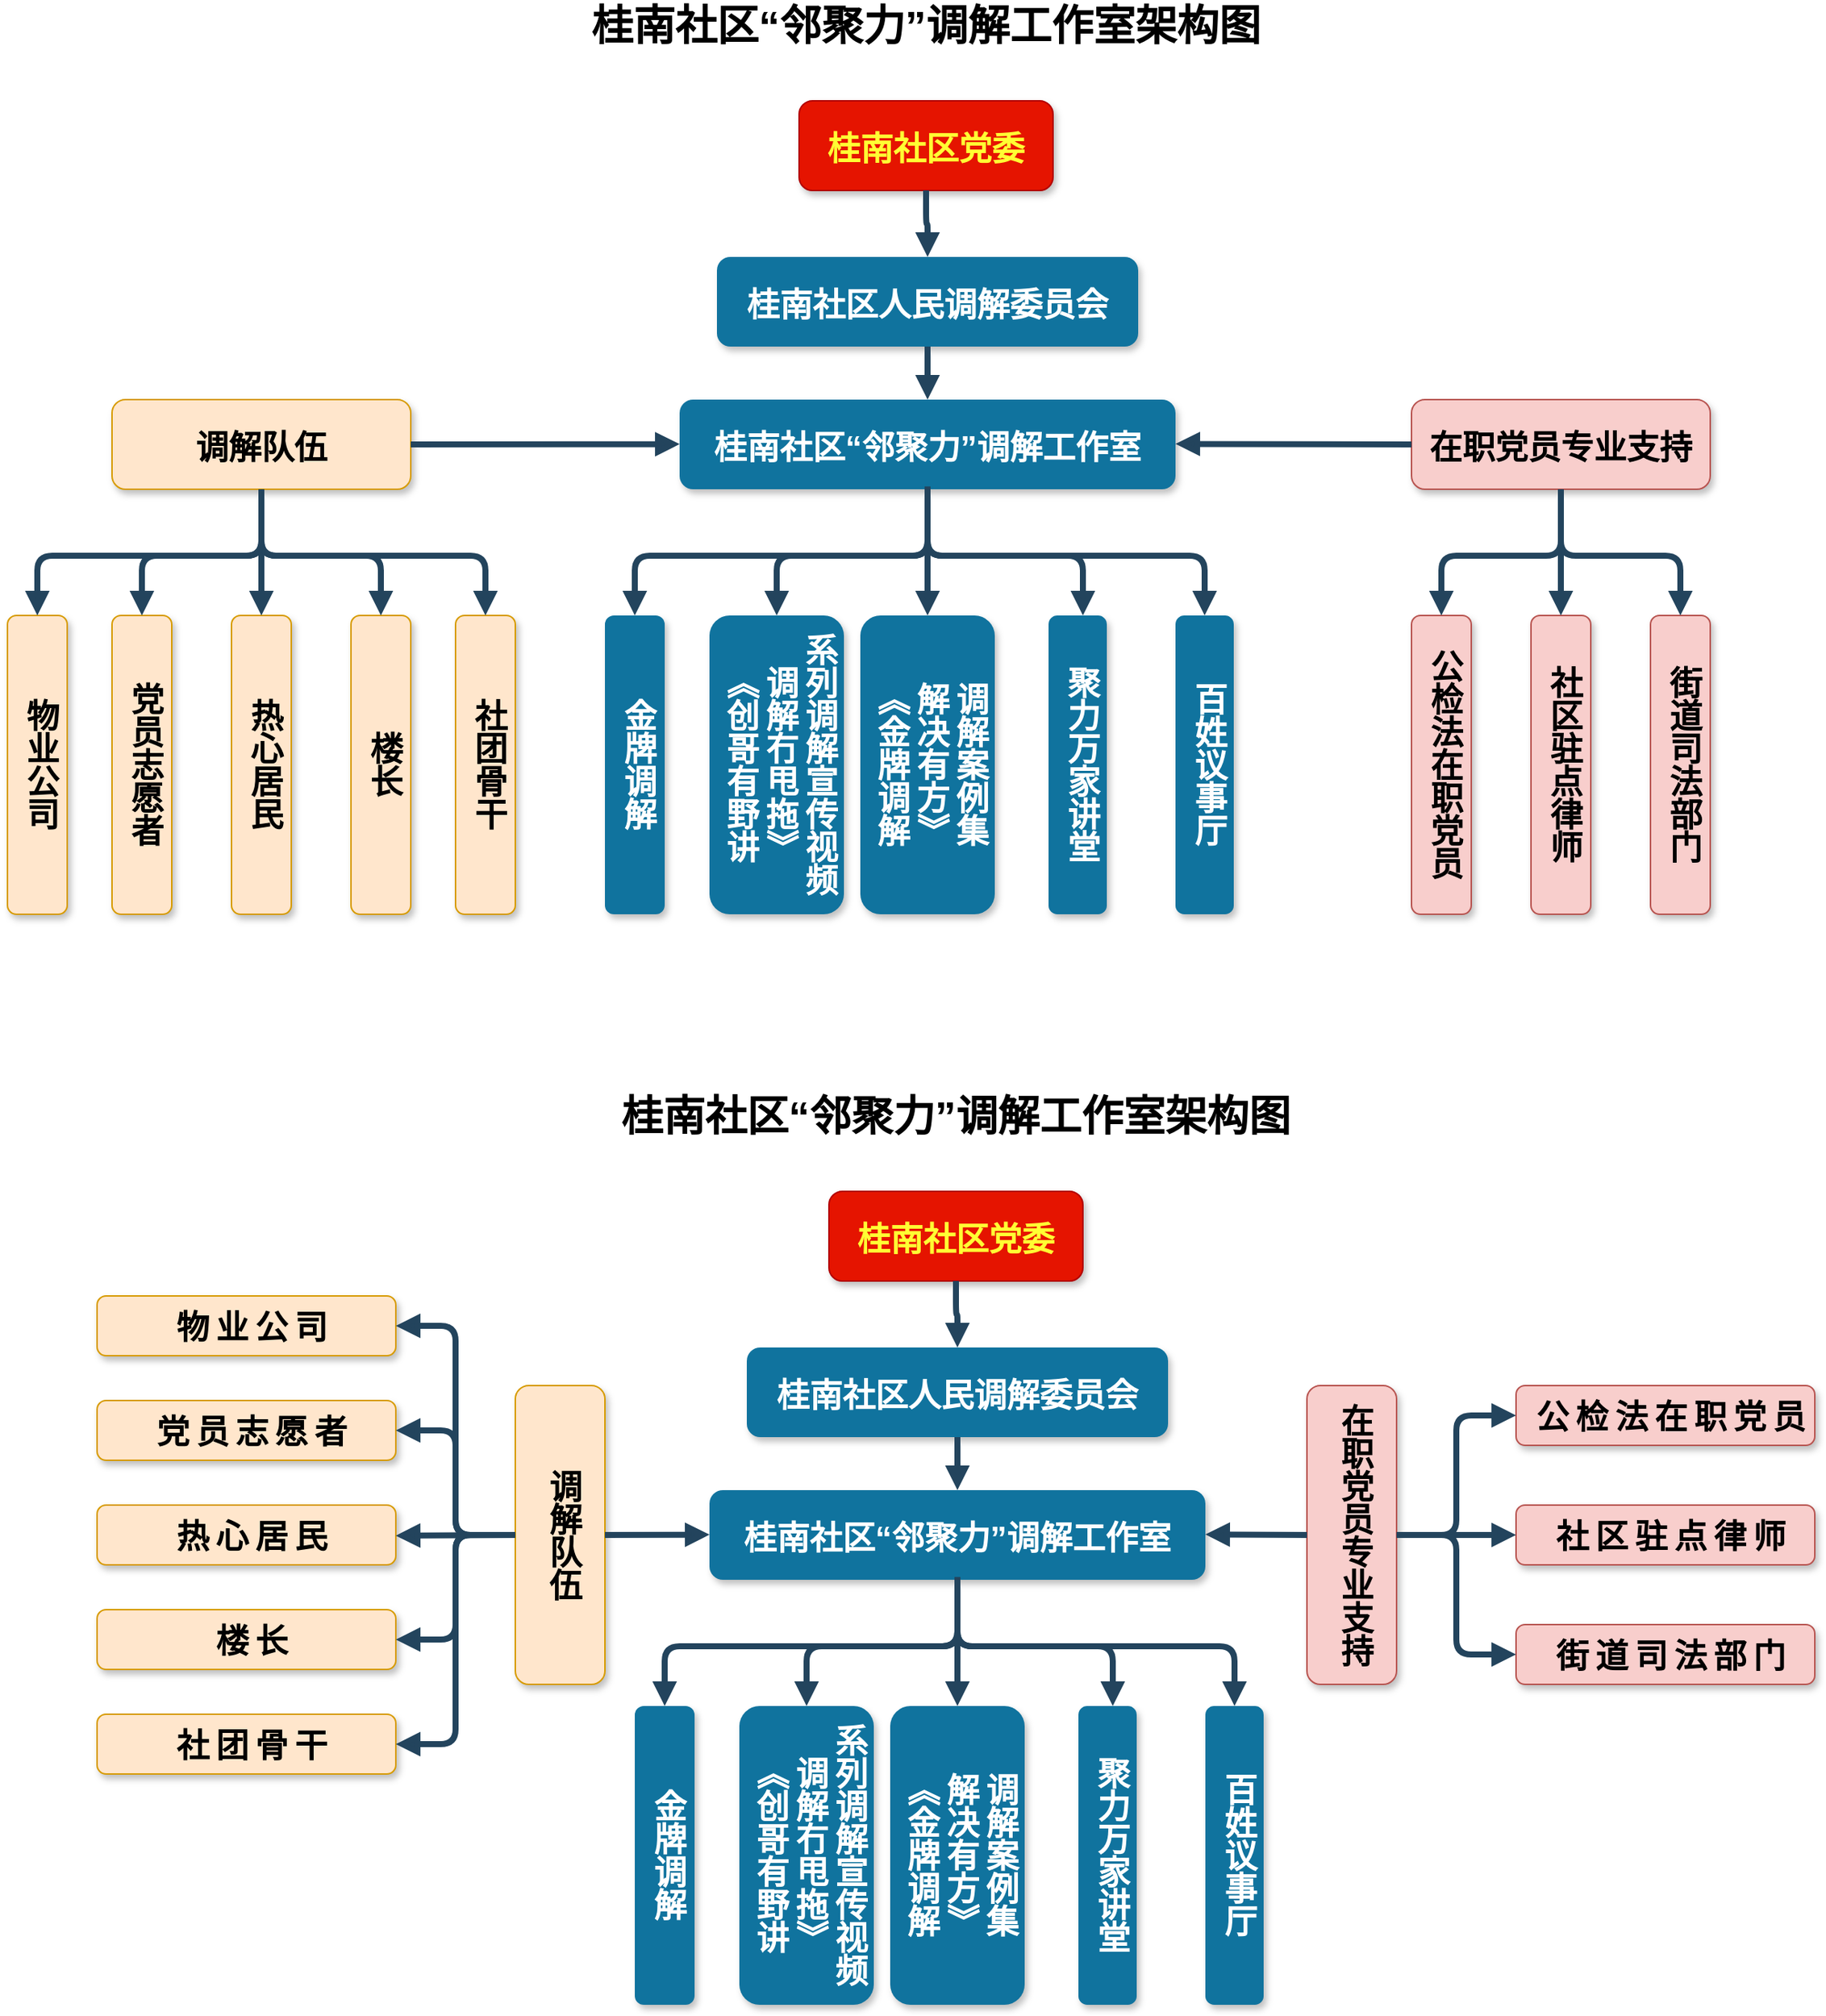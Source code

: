 <mxfile version="26.1.2">
  <diagram name="Page-1" id="97916047-d0de-89f5-080d-49f4d83e522f">
    <mxGraphModel dx="1750" dy="883" grid="1" gridSize="10" guides="1" tooltips="1" connect="1" arrows="1" fold="1" page="1" pageScale="1.5" pageWidth="1169" pageHeight="827" background="none" math="0" shadow="0">
      <root>
        <mxCell id="0" />
        <mxCell id="1" parent="0" />
        <mxCell id="2" value="桂南社区党委" style="rounded=1;fillColor=#e51400;strokeColor=#B20000;shadow=1;fontStyle=1;fontColor=#FFFF33;fontSize=22;" parent="1" vertex="1">
          <mxGeometry x="710" y="255.5" width="170" height="60" as="geometry" />
        </mxCell>
        <mxCell id="3" value="桂南社区“邻聚力”调解工作室" style="rounded=1;fillColor=#10739E;strokeColor=none;shadow=1;gradientColor=none;fontStyle=1;fontColor=#FFFFFF;fontSize=22;" parent="1" vertex="1">
          <mxGeometry x="630" y="455.5" width="332" height="60" as="geometry" />
        </mxCell>
        <mxCell id="6" value="桂南社区人民调解委员会" style="rounded=1;fillColor=#10739E;strokeColor=none;shadow=1;gradientColor=none;fontStyle=1;fontColor=#FFFFFF;fontSize=22;" parent="1" vertex="1">
          <mxGeometry x="655" y="360" width="282" height="60" as="geometry" />
        </mxCell>
        <mxCell id="7" value="在职党员专业支持" style="rounded=1;fillColor=#f8cecc;strokeColor=#b85450;shadow=1;fontStyle=1;fontSize=22;" parent="1" vertex="1">
          <mxGeometry x="1120" y="455.5" width="200" height="60" as="geometry" />
        </mxCell>
        <mxCell id="8" value="金牌调解" style="rounded=1;fillColor=#10739E;strokeColor=none;shadow=1;gradientColor=none;fontStyle=1;fontColor=#FFFFFF;fontSize=22;direction=south;horizontal=1;whiteSpace=wrap;textDirection=vertical-lr;" parent="1" vertex="1">
          <mxGeometry x="580" y="600" width="40" height="200" as="geometry" />
        </mxCell>
        <mxCell id="13" value="《创哥有野讲&#xa;调解冇甩拖》&#xa;系列调解宣传视频" style="rounded=1;fillColor=#10739E;strokeColor=none;shadow=1;gradientColor=none;fontStyle=1;fontColor=#FFFFFF;fontSize=22;direction=south;whiteSpace=wrap;textDirection=vertical-lr;" parent="1" vertex="1">
          <mxGeometry x="650" y="600" width="90" height="200" as="geometry" />
        </mxCell>
        <mxCell id="18" value="《金牌调解&#xa;解决有方》&#xa;调解案例集" style="rounded=1;fillColor=#10739E;strokeColor=none;shadow=1;gradientColor=none;fontStyle=1;fontColor=#FFFFFF;fontSize=22;direction=south;whiteSpace=wrap;textDirection=vertical-lr;" parent="1" vertex="1">
          <mxGeometry x="751" y="600" width="90" height="200" as="geometry" />
        </mxCell>
        <mxCell id="23" value="聚力万家讲堂" style="rounded=1;fillColor=#10739E;strokeColor=none;shadow=1;gradientColor=none;fontStyle=1;fontColor=#FFFFFF;fontSize=22;direction=south;whiteSpace=wrap;textDirection=vertical-lr;" parent="1" vertex="1">
          <mxGeometry x="877" y="600" width="39" height="200" as="geometry" />
        </mxCell>
        <mxCell id="29" value="" style="edgeStyle=elbowEdgeStyle;elbow=vertical;strokeWidth=4;endArrow=block;endFill=1;fontStyle=1;strokeColor=#23445D;entryX=0.5;entryY=0;entryDx=0;entryDy=0;" parent="1" source="2" target="6" edge="1">
          <mxGeometry x="22" y="165.5" width="100" height="100" as="geometry">
            <mxPoint x="46" y="391" as="sourcePoint" />
            <mxPoint x="146" y="291" as="targetPoint" />
          </mxGeometry>
        </mxCell>
        <mxCell id="37" value="" style="edgeStyle=elbowEdgeStyle;elbow=vertical;strokeWidth=4;endArrow=block;endFill=1;fontStyle=1;strokeColor=#23445D;exitX=0.5;exitY=1;exitDx=0;exitDy=0;" parent="1" source="3" target="23" edge="1">
          <mxGeometry x="22" y="165.5" width="100" height="100" as="geometry">
            <mxPoint x="806" y="480" as="sourcePoint" />
            <mxPoint x="122" y="165.5" as="targetPoint" />
            <Array as="points">
              <mxPoint x="900" y="560" />
            </Array>
          </mxGeometry>
        </mxCell>
        <mxCell id="54" value="" style="edgeStyle=elbowEdgeStyle;elbow=vertical;strokeWidth=4;endArrow=block;endFill=1;fontStyle=1;strokeColor=#23445D;exitX=0.5;exitY=1;exitDx=0;exitDy=0;entryX=0;entryY=0.5;entryDx=0;entryDy=0;" parent="1" source="3" target="13" edge="1">
          <mxGeometry x="22" y="165.5" width="100" height="100" as="geometry">
            <mxPoint x="22" y="265.5" as="sourcePoint" />
            <mxPoint x="122" y="165.5" as="targetPoint" />
            <Array as="points">
              <mxPoint x="760" y="560" />
            </Array>
          </mxGeometry>
        </mxCell>
        <mxCell id="55" value="" style="edgeStyle=elbowEdgeStyle;elbow=vertical;strokeWidth=4;endArrow=block;endFill=1;fontStyle=1;strokeColor=#23445D;exitX=0.5;exitY=0.968;exitDx=0;exitDy=0;exitPerimeter=0;entryX=0;entryY=0.5;entryDx=0;entryDy=0;" parent="1" source="3" target="18" edge="1">
          <mxGeometry x="22" y="165.5" width="100" height="100" as="geometry">
            <mxPoint x="810" y="490" as="sourcePoint" />
            <mxPoint x="122" y="165.5" as="targetPoint" />
            <Array as="points">
              <mxPoint x="830" y="560" />
            </Array>
          </mxGeometry>
        </mxCell>
        <mxCell id="SsjkauUhvNmDetM4eIso-57" value="" style="edgeStyle=elbowEdgeStyle;elbow=vertical;strokeWidth=4;endArrow=block;endFill=1;fontStyle=1;strokeColor=#23445D;entryX=0.5;entryY=0;entryDx=0;entryDy=0;exitX=0.5;exitY=1;exitDx=0;exitDy=0;" parent="1" source="6" target="3" edge="1">
          <mxGeometry x="22" y="165.5" width="100" height="100" as="geometry">
            <mxPoint x="984" y="435.5" as="sourcePoint" />
            <mxPoint x="984" y="485.5" as="targetPoint" />
          </mxGeometry>
        </mxCell>
        <mxCell id="SsjkauUhvNmDetM4eIso-59" value="" style="edgeStyle=elbowEdgeStyle;elbow=vertical;strokeWidth=4;endArrow=block;endFill=1;fontStyle=1;strokeColor=#23445D;exitX=0.5;exitY=1;exitDx=0;exitDy=0;entryX=0;entryY=0.5;entryDx=0;entryDy=0;" parent="1" source="3" target="8" edge="1">
          <mxGeometry x="22" y="165.5" width="100" height="100" as="geometry">
            <mxPoint x="741" y="516" as="sourcePoint" />
            <mxPoint x="690" y="620" as="targetPoint" />
            <Array as="points">
              <mxPoint x="700" y="560" />
            </Array>
          </mxGeometry>
        </mxCell>
        <mxCell id="SsjkauUhvNmDetM4eIso-60" value="调解队伍" style="rounded=1;fillColor=#ffe6cc;strokeColor=#d79b00;shadow=1;fontStyle=1;fontSize=22;" parent="1" vertex="1">
          <mxGeometry x="250" y="455.5" width="200" height="60" as="geometry" />
        </mxCell>
        <mxCell id="SsjkauUhvNmDetM4eIso-61" value="热心居民" style="rounded=1;fillColor=#ffe6cc;strokeColor=#d79b00;shadow=1;fontStyle=1;fontSize=22;direction=south;horizontal=1;whiteSpace=wrap;textDirection=vertical-lr;" parent="1" vertex="1">
          <mxGeometry x="330" y="600" width="40" height="200" as="geometry" />
        </mxCell>
        <mxCell id="SsjkauUhvNmDetM4eIso-62" value="楼长" style="rounded=1;fillColor=#ffe6cc;strokeColor=#d79b00;shadow=1;fontStyle=1;fontSize=22;direction=south;horizontal=1;whiteSpace=wrap;textDirection=vertical-lr;" parent="1" vertex="1">
          <mxGeometry x="410" y="600" width="40" height="200" as="geometry" />
        </mxCell>
        <mxCell id="SsjkauUhvNmDetM4eIso-63" value="社团骨干" style="rounded=1;fillColor=#ffe6cc;strokeColor=#d79b00;shadow=1;fontStyle=1;fontSize=22;direction=south;horizontal=1;whiteSpace=wrap;textDirection=vertical-lr;" parent="1" vertex="1">
          <mxGeometry x="480" y="600" width="40" height="200" as="geometry" />
        </mxCell>
        <mxCell id="SsjkauUhvNmDetM4eIso-64" value="公检法在职党员" style="rounded=1;fillColor=#f8cecc;strokeColor=#b85450;shadow=1;fontStyle=1;fontSize=22;direction=south;horizontal=1;whiteSpace=wrap;textDirection=vertical-lr;" parent="1" vertex="1">
          <mxGeometry x="1120" y="600" width="40" height="200" as="geometry" />
        </mxCell>
        <mxCell id="SsjkauUhvNmDetM4eIso-65" value="社区驻点律师" style="rounded=1;fillColor=#f8cecc;strokeColor=#b85450;shadow=1;fontStyle=1;fontSize=22;direction=south;horizontal=1;whiteSpace=wrap;textDirection=vertical-lr;" parent="1" vertex="1">
          <mxGeometry x="1200" y="600" width="40" height="200" as="geometry" />
        </mxCell>
        <mxCell id="SsjkauUhvNmDetM4eIso-66" value="" style="edgeStyle=elbowEdgeStyle;elbow=vertical;strokeWidth=4;endArrow=block;endFill=1;fontStyle=1;strokeColor=#23445D;entryX=0;entryY=0.5;entryDx=0;entryDy=0;exitX=1;exitY=0.5;exitDx=0;exitDy=0;" parent="1" source="SsjkauUhvNmDetM4eIso-60" target="3" edge="1">
          <mxGeometry x="22" y="165.5" width="100" height="100" as="geometry">
            <mxPoint x="540" y="485.31" as="sourcePoint" />
            <mxPoint x="610" y="485.31" as="targetPoint" />
            <Array as="points">
              <mxPoint x="550" y="485.31" />
            </Array>
          </mxGeometry>
        </mxCell>
        <mxCell id="SsjkauUhvNmDetM4eIso-67" value="" style="edgeStyle=elbowEdgeStyle;elbow=vertical;strokeWidth=4;endArrow=block;endFill=1;fontStyle=1;strokeColor=#23445D;entryX=0;entryY=0.5;entryDx=0;entryDy=0;exitX=0.5;exitY=1;exitDx=0;exitDy=0;" parent="1" source="SsjkauUhvNmDetM4eIso-60" target="SsjkauUhvNmDetM4eIso-61" edge="1">
          <mxGeometry x="22" y="165.5" width="100" height="100" as="geometry">
            <mxPoint x="330" y="365.5" as="sourcePoint" />
            <mxPoint x="330" y="415.5" as="targetPoint" />
            <Array as="points">
              <mxPoint x="390" y="560" />
            </Array>
          </mxGeometry>
        </mxCell>
        <mxCell id="SsjkauUhvNmDetM4eIso-68" value="" style="edgeStyle=elbowEdgeStyle;elbow=vertical;strokeWidth=4;endArrow=block;endFill=1;fontStyle=1;strokeColor=#23445D;entryX=0;entryY=0.5;entryDx=0;entryDy=0;exitX=0.5;exitY=1;exitDx=0;exitDy=0;" parent="1" source="SsjkauUhvNmDetM4eIso-60" target="SsjkauUhvNmDetM4eIso-63" edge="1">
          <mxGeometry x="22" y="165.5" width="100" height="100" as="geometry">
            <mxPoint x="410" y="342.5" as="sourcePoint" />
            <mxPoint x="550" y="562" as="targetPoint" />
            <Array as="points">
              <mxPoint x="470" y="560" />
            </Array>
          </mxGeometry>
        </mxCell>
        <mxCell id="SsjkauUhvNmDetM4eIso-69" value="" style="edgeStyle=elbowEdgeStyle;elbow=vertical;strokeWidth=4;endArrow=block;endFill=1;fontStyle=1;strokeColor=#23445D;entryX=0;entryY=0.5;entryDx=0;entryDy=0;exitX=0.5;exitY=1;exitDx=0;exitDy=0;" parent="1" source="SsjkauUhvNmDetM4eIso-60" target="SsjkauUhvNmDetM4eIso-62" edge="1">
          <mxGeometry x="22" y="165.5" width="100" height="100" as="geometry">
            <mxPoint x="480" y="380" as="sourcePoint" />
            <mxPoint x="480" y="380" as="targetPoint" />
            <Array as="points">
              <mxPoint x="390" y="560" />
            </Array>
          </mxGeometry>
        </mxCell>
        <mxCell id="SsjkauUhvNmDetM4eIso-70" value="" style="edgeStyle=elbowEdgeStyle;elbow=vertical;strokeWidth=4;endArrow=block;endFill=1;fontStyle=1;strokeColor=#23445D;entryX=0;entryY=0.5;entryDx=0;entryDy=0;exitX=0.5;exitY=1;exitDx=0;exitDy=0;" parent="1" source="7" target="SsjkauUhvNmDetM4eIso-65" edge="1">
          <mxGeometry x="22" y="165.5" width="100" height="100" as="geometry">
            <mxPoint x="1320" y="535" as="sourcePoint" />
            <mxPoint x="1320" y="585" as="targetPoint" />
            <Array as="points">
              <mxPoint x="1160" y="560" />
            </Array>
          </mxGeometry>
        </mxCell>
        <mxCell id="SsjkauUhvNmDetM4eIso-71" value="" style="edgeStyle=elbowEdgeStyle;elbow=vertical;strokeWidth=4;endArrow=block;endFill=1;fontStyle=1;strokeColor=#23445D;entryX=0;entryY=0.5;entryDx=0;entryDy=0;exitX=0.5;exitY=1;exitDx=0;exitDy=0;" parent="1" source="7" target="SsjkauUhvNmDetM4eIso-64" edge="1">
          <mxGeometry x="22" y="165.5" width="100" height="100" as="geometry">
            <mxPoint x="1169.74" y="530" as="sourcePoint" />
            <mxPoint x="1169.74" y="580" as="targetPoint" />
            <Array as="points">
              <mxPoint x="1120" y="560" />
            </Array>
          </mxGeometry>
        </mxCell>
        <mxCell id="SsjkauUhvNmDetM4eIso-72" value="" style="edgeStyle=elbowEdgeStyle;elbow=vertical;strokeWidth=4;endArrow=block;endFill=1;fontStyle=1;strokeColor=#23445D;entryX=1;entryY=0.5;entryDx=0;entryDy=0;exitX=0;exitY=0.5;exitDx=0;exitDy=0;" parent="1" source="7" target="3" edge="1">
          <mxGeometry x="22" y="165.5" width="100" height="100" as="geometry">
            <mxPoint x="1080" y="485.85" as="sourcePoint" />
            <mxPoint x="980" y="485.85" as="targetPoint" />
            <Array as="points">
              <mxPoint x="1000" y="485.16" />
            </Array>
          </mxGeometry>
        </mxCell>
        <mxCell id="7uuJlPExEDJTXTj_S3l4-55" value="&lt;font style=&quot;font-size: 28px;&quot;&gt;&lt;b&gt;桂南社区“邻聚力”调解工作室架构图&lt;/b&gt;&lt;/font&gt;" style="text;strokeColor=none;align=center;fillColor=none;html=1;verticalAlign=middle;whiteSpace=wrap;rounded=0;" vertex="1" parent="1">
          <mxGeometry x="515" y="190" width="560" height="30" as="geometry" />
        </mxCell>
        <mxCell id="7uuJlPExEDJTXTj_S3l4-58" value="百姓议事厅" style="rounded=1;fillColor=#10739E;strokeColor=none;shadow=1;gradientColor=none;fontStyle=1;fontColor=#FFFFFF;fontSize=22;direction=south;whiteSpace=wrap;textDirection=vertical-lr;" vertex="1" parent="1">
          <mxGeometry x="962" y="600" width="39" height="200" as="geometry" />
        </mxCell>
        <mxCell id="7uuJlPExEDJTXTj_S3l4-59" value="" style="edgeStyle=elbowEdgeStyle;elbow=vertical;strokeWidth=4;endArrow=block;endFill=1;fontStyle=1;strokeColor=#23445D;exitX=0.5;exitY=1;exitDx=0;exitDy=0;entryX=0;entryY=0.5;entryDx=0;entryDy=0;" edge="1" parent="1" source="3" target="7uuJlPExEDJTXTj_S3l4-58">
          <mxGeometry x="22" y="165.5" width="100" height="100" as="geometry">
            <mxPoint x="806" y="526" as="sourcePoint" />
            <mxPoint x="910" y="610" as="targetPoint" />
            <Array as="points">
              <mxPoint x="880" y="560" />
            </Array>
          </mxGeometry>
        </mxCell>
        <mxCell id="7uuJlPExEDJTXTj_S3l4-60" value="党员志愿者" style="rounded=1;fillColor=#ffe6cc;strokeColor=#d79b00;shadow=1;fontStyle=1;fontSize=22;direction=south;horizontal=1;whiteSpace=wrap;textDirection=vertical-lr;" vertex="1" parent="1">
          <mxGeometry x="250" y="600" width="40" height="200" as="geometry" />
        </mxCell>
        <mxCell id="7uuJlPExEDJTXTj_S3l4-62" value="街道司法部门" style="rounded=1;fillColor=#f8cecc;strokeColor=#b85450;shadow=1;fontStyle=1;fontSize=22;direction=south;horizontal=1;whiteSpace=wrap;textDirection=vertical-lr;" vertex="1" parent="1">
          <mxGeometry x="1280" y="600" width="40" height="200" as="geometry" />
        </mxCell>
        <mxCell id="7uuJlPExEDJTXTj_S3l4-64" value="" style="edgeStyle=elbowEdgeStyle;elbow=vertical;strokeWidth=4;endArrow=block;endFill=1;fontStyle=1;strokeColor=#23445D;entryX=0;entryY=0.5;entryDx=0;entryDy=0;exitX=0.5;exitY=1;exitDx=0;exitDy=0;" edge="1" parent="1" source="7" target="7uuJlPExEDJTXTj_S3l4-62">
          <mxGeometry x="22" y="165.5" width="100" height="100" as="geometry">
            <mxPoint x="1230" y="526" as="sourcePoint" />
            <mxPoint x="1280" y="610" as="targetPoint" />
            <Array as="points">
              <mxPoint x="1282" y="560" />
            </Array>
          </mxGeometry>
        </mxCell>
        <mxCell id="7uuJlPExEDJTXTj_S3l4-65" value="物业公司" style="rounded=1;fillColor=#ffe6cc;strokeColor=#d79b00;shadow=1;fontStyle=1;fontSize=22;direction=south;horizontal=1;whiteSpace=wrap;textDirection=vertical-lr;" vertex="1" parent="1">
          <mxGeometry x="180" y="600" width="40" height="200" as="geometry" />
        </mxCell>
        <mxCell id="7uuJlPExEDJTXTj_S3l4-66" value="" style="edgeStyle=elbowEdgeStyle;elbow=vertical;strokeWidth=4;endArrow=block;endFill=1;fontStyle=1;strokeColor=#23445D;entryX=0;entryY=0.5;entryDx=0;entryDy=0;exitX=0.5;exitY=1;exitDx=0;exitDy=0;" edge="1" parent="1" source="SsjkauUhvNmDetM4eIso-60" target="7uuJlPExEDJTXTj_S3l4-60">
          <mxGeometry x="22" y="165.5" width="100" height="100" as="geometry">
            <mxPoint x="350" y="490" as="sourcePoint" />
            <mxPoint x="270" y="574" as="targetPoint" />
            <Array as="points">
              <mxPoint x="350" y="560" />
            </Array>
          </mxGeometry>
        </mxCell>
        <mxCell id="7uuJlPExEDJTXTj_S3l4-67" value="" style="edgeStyle=elbowEdgeStyle;elbow=vertical;strokeWidth=4;endArrow=block;endFill=1;fontStyle=1;strokeColor=#23445D;entryX=0;entryY=0.5;entryDx=0;entryDy=0;exitX=0.5;exitY=1;exitDx=0;exitDy=0;" edge="1" parent="1" source="SsjkauUhvNmDetM4eIso-60" target="7uuJlPExEDJTXTj_S3l4-65">
          <mxGeometry x="22" y="165.5" width="100" height="100" as="geometry">
            <mxPoint x="430" y="520" as="sourcePoint" />
            <mxPoint x="200" y="584" as="targetPoint" />
            <Array as="points">
              <mxPoint x="320" y="560" />
            </Array>
          </mxGeometry>
        </mxCell>
        <mxCell id="7uuJlPExEDJTXTj_S3l4-68" value="桂南社区党委" style="rounded=1;fillColor=#e51400;strokeColor=#B20000;shadow=1;fontStyle=1;fontColor=#FFFF33;fontSize=22;" vertex="1" parent="1">
          <mxGeometry x="730" y="985.5" width="170" height="60" as="geometry" />
        </mxCell>
        <mxCell id="7uuJlPExEDJTXTj_S3l4-69" value="桂南社区“邻聚力”调解工作室" style="rounded=1;fillColor=#10739E;strokeColor=none;shadow=1;gradientColor=none;fontStyle=1;fontColor=#FFFFFF;fontSize=22;" vertex="1" parent="1">
          <mxGeometry x="650" y="1185.5" width="332" height="60" as="geometry" />
        </mxCell>
        <mxCell id="7uuJlPExEDJTXTj_S3l4-70" value="桂南社区人民调解委员会" style="rounded=1;fillColor=#10739E;strokeColor=none;shadow=1;gradientColor=none;fontStyle=1;fontColor=#FFFFFF;fontSize=22;" vertex="1" parent="1">
          <mxGeometry x="675" y="1090" width="282" height="60" as="geometry" />
        </mxCell>
        <mxCell id="7uuJlPExEDJTXTj_S3l4-71" value="在职党员专业支持" style="rounded=1;fillColor=#f8cecc;strokeColor=#b85450;shadow=1;fontStyle=1;fontSize=22;direction=south;whiteSpace=wrap;textDirection=vertical-lr;" vertex="1" parent="1">
          <mxGeometry x="1050" y="1115.5" width="60" height="200" as="geometry" />
        </mxCell>
        <mxCell id="7uuJlPExEDJTXTj_S3l4-72" value="金牌调解" style="rounded=1;fillColor=#10739E;strokeColor=none;shadow=1;gradientColor=none;fontStyle=1;fontColor=#FFFFFF;fontSize=22;direction=south;horizontal=1;whiteSpace=wrap;textDirection=vertical-lr;" vertex="1" parent="1">
          <mxGeometry x="600" y="1330" width="40" height="200" as="geometry" />
        </mxCell>
        <mxCell id="7uuJlPExEDJTXTj_S3l4-73" value="《创哥有野讲&#xa;调解冇甩拖》&#xa;系列调解宣传视频" style="rounded=1;fillColor=#10739E;strokeColor=none;shadow=1;gradientColor=none;fontStyle=1;fontColor=#FFFFFF;fontSize=22;direction=south;whiteSpace=wrap;textDirection=vertical-lr;" vertex="1" parent="1">
          <mxGeometry x="670" y="1330" width="90" height="200" as="geometry" />
        </mxCell>
        <mxCell id="7uuJlPExEDJTXTj_S3l4-74" value="《金牌调解&#xa;解决有方》&#xa;调解案例集" style="rounded=1;fillColor=#10739E;strokeColor=none;shadow=1;gradientColor=none;fontStyle=1;fontColor=#FFFFFF;fontSize=22;direction=south;whiteSpace=wrap;textDirection=vertical-lr;" vertex="1" parent="1">
          <mxGeometry x="771" y="1330" width="90" height="200" as="geometry" />
        </mxCell>
        <mxCell id="7uuJlPExEDJTXTj_S3l4-75" value="聚力万家讲堂" style="rounded=1;fillColor=#10739E;strokeColor=none;shadow=1;gradientColor=none;fontStyle=1;fontColor=#FFFFFF;fontSize=22;direction=south;whiteSpace=wrap;textDirection=vertical-lr;" vertex="1" parent="1">
          <mxGeometry x="897" y="1330" width="39" height="200" as="geometry" />
        </mxCell>
        <mxCell id="7uuJlPExEDJTXTj_S3l4-76" value="" style="edgeStyle=elbowEdgeStyle;elbow=vertical;strokeWidth=4;endArrow=block;endFill=1;fontStyle=1;strokeColor=#23445D;entryX=0.5;entryY=0;entryDx=0;entryDy=0;" edge="1" parent="1" source="7uuJlPExEDJTXTj_S3l4-68" target="7uuJlPExEDJTXTj_S3l4-70">
          <mxGeometry x="22" y="165.5" width="100" height="100" as="geometry">
            <mxPoint x="66" y="1121" as="sourcePoint" />
            <mxPoint x="166" y="1021" as="targetPoint" />
          </mxGeometry>
        </mxCell>
        <mxCell id="7uuJlPExEDJTXTj_S3l4-77" value="" style="edgeStyle=elbowEdgeStyle;elbow=vertical;strokeWidth=4;endArrow=block;endFill=1;fontStyle=1;strokeColor=#23445D;exitX=0.5;exitY=1;exitDx=0;exitDy=0;" edge="1" parent="1" source="7uuJlPExEDJTXTj_S3l4-69" target="7uuJlPExEDJTXTj_S3l4-75">
          <mxGeometry x="22" y="165.5" width="100" height="100" as="geometry">
            <mxPoint x="826" y="1210" as="sourcePoint" />
            <mxPoint x="142" y="895.5" as="targetPoint" />
            <Array as="points">
              <mxPoint x="920" y="1290" />
            </Array>
          </mxGeometry>
        </mxCell>
        <mxCell id="7uuJlPExEDJTXTj_S3l4-78" value="" style="edgeStyle=elbowEdgeStyle;elbow=vertical;strokeWidth=4;endArrow=block;endFill=1;fontStyle=1;strokeColor=#23445D;exitX=0.5;exitY=1;exitDx=0;exitDy=0;entryX=0;entryY=0.5;entryDx=0;entryDy=0;" edge="1" parent="1" source="7uuJlPExEDJTXTj_S3l4-69" target="7uuJlPExEDJTXTj_S3l4-73">
          <mxGeometry x="22" y="165.5" width="100" height="100" as="geometry">
            <mxPoint x="42" y="995.5" as="sourcePoint" />
            <mxPoint x="142" y="895.5" as="targetPoint" />
            <Array as="points">
              <mxPoint x="780" y="1290" />
            </Array>
          </mxGeometry>
        </mxCell>
        <mxCell id="7uuJlPExEDJTXTj_S3l4-79" value="" style="edgeStyle=elbowEdgeStyle;elbow=vertical;strokeWidth=4;endArrow=block;endFill=1;fontStyle=1;strokeColor=#23445D;exitX=0.5;exitY=0.968;exitDx=0;exitDy=0;exitPerimeter=0;entryX=0;entryY=0.5;entryDx=0;entryDy=0;" edge="1" parent="1" source="7uuJlPExEDJTXTj_S3l4-69" target="7uuJlPExEDJTXTj_S3l4-74">
          <mxGeometry x="22" y="165.5" width="100" height="100" as="geometry">
            <mxPoint x="830" y="1220" as="sourcePoint" />
            <mxPoint x="142" y="895.5" as="targetPoint" />
            <Array as="points">
              <mxPoint x="850" y="1290" />
            </Array>
          </mxGeometry>
        </mxCell>
        <mxCell id="7uuJlPExEDJTXTj_S3l4-80" value="" style="edgeStyle=elbowEdgeStyle;elbow=vertical;strokeWidth=4;endArrow=block;endFill=1;fontStyle=1;strokeColor=#23445D;entryX=0.5;entryY=0;entryDx=0;entryDy=0;exitX=0.5;exitY=1;exitDx=0;exitDy=0;" edge="1" parent="1" source="7uuJlPExEDJTXTj_S3l4-70" target="7uuJlPExEDJTXTj_S3l4-69">
          <mxGeometry x="22" y="165.5" width="100" height="100" as="geometry">
            <mxPoint x="1004" y="1165.5" as="sourcePoint" />
            <mxPoint x="1004" y="1215.5" as="targetPoint" />
          </mxGeometry>
        </mxCell>
        <mxCell id="7uuJlPExEDJTXTj_S3l4-81" value="" style="edgeStyle=elbowEdgeStyle;elbow=vertical;strokeWidth=4;endArrow=block;endFill=1;fontStyle=1;strokeColor=#23445D;exitX=0.5;exitY=1;exitDx=0;exitDy=0;entryX=0;entryY=0.5;entryDx=0;entryDy=0;" edge="1" parent="1" source="7uuJlPExEDJTXTj_S3l4-69" target="7uuJlPExEDJTXTj_S3l4-72">
          <mxGeometry x="22" y="165.5" width="100" height="100" as="geometry">
            <mxPoint x="761" y="1246" as="sourcePoint" />
            <mxPoint x="710" y="1350" as="targetPoint" />
            <Array as="points">
              <mxPoint x="720" y="1290" />
            </Array>
          </mxGeometry>
        </mxCell>
        <mxCell id="7uuJlPExEDJTXTj_S3l4-82" value="调解队伍" style="rounded=1;fillColor=#ffe6cc;strokeColor=#d79b00;shadow=1;fontStyle=1;fontSize=22;direction=south;textDirection=vertical-lr;whiteSpace=wrap;" vertex="1" parent="1">
          <mxGeometry x="520" y="1115.5" width="60" height="200" as="geometry" />
        </mxCell>
        <mxCell id="7uuJlPExEDJTXTj_S3l4-83" value="热心居民" style="rounded=1;fillColor=#ffe6cc;strokeColor=#d79b00;shadow=1;fontStyle=1;fontSize=22;direction=west;horizontal=1;whiteSpace=wrap;textDirection=vertical-lr;" vertex="1" parent="1">
          <mxGeometry x="240" y="1195.5" width="200" height="40" as="geometry" />
        </mxCell>
        <mxCell id="7uuJlPExEDJTXTj_S3l4-84" value="楼长" style="rounded=1;fillColor=#ffe6cc;strokeColor=#d79b00;shadow=1;fontStyle=1;fontSize=22;direction=west;horizontal=1;whiteSpace=wrap;textDirection=vertical-lr;" vertex="1" parent="1">
          <mxGeometry x="240" y="1265.5" width="200" height="40" as="geometry" />
        </mxCell>
        <mxCell id="7uuJlPExEDJTXTj_S3l4-85" value="社团骨干" style="rounded=1;fillColor=#ffe6cc;strokeColor=#d79b00;shadow=1;fontStyle=1;fontSize=22;direction=west;horizontal=1;whiteSpace=wrap;textDirection=vertical-lr;" vertex="1" parent="1">
          <mxGeometry x="240" y="1335.5" width="200" height="40" as="geometry" />
        </mxCell>
        <mxCell id="7uuJlPExEDJTXTj_S3l4-86" value="公检法在职党员" style="rounded=1;fillColor=#f8cecc;strokeColor=#b85450;shadow=1;fontStyle=1;fontSize=22;direction=west;horizontal=1;whiteSpace=wrap;textDirection=vertical-lr;" vertex="1" parent="1">
          <mxGeometry x="1190" y="1115.5" width="200" height="40" as="geometry" />
        </mxCell>
        <mxCell id="7uuJlPExEDJTXTj_S3l4-87" value="社区驻点律师" style="rounded=1;fillColor=#f8cecc;strokeColor=#b85450;shadow=1;fontStyle=1;fontSize=22;direction=west;horizontal=1;whiteSpace=wrap;textDirection=vertical-lr;" vertex="1" parent="1">
          <mxGeometry x="1190" y="1195.5" width="200" height="40" as="geometry" />
        </mxCell>
        <mxCell id="7uuJlPExEDJTXTj_S3l4-88" value="" style="edgeStyle=elbowEdgeStyle;elbow=vertical;strokeWidth=4;endArrow=block;endFill=1;fontStyle=1;strokeColor=#23445D;entryX=0;entryY=0.5;entryDx=0;entryDy=0;exitX=0.5;exitY=0;exitDx=0;exitDy=0;" edge="1" parent="1" source="7uuJlPExEDJTXTj_S3l4-82" target="7uuJlPExEDJTXTj_S3l4-69">
          <mxGeometry x="22" y="165.5" width="100" height="100" as="geometry">
            <mxPoint x="560" y="1215.31" as="sourcePoint" />
            <mxPoint x="630" y="1215.31" as="targetPoint" />
            <Array as="points">
              <mxPoint x="570" y="1215.31" />
            </Array>
          </mxGeometry>
        </mxCell>
        <mxCell id="7uuJlPExEDJTXTj_S3l4-89" value="" style="edgeStyle=elbowEdgeStyle;elbow=vertical;strokeWidth=4;endArrow=block;endFill=1;fontStyle=1;strokeColor=#23445D;entryX=0;entryY=0.5;entryDx=0;entryDy=0;exitX=0.5;exitY=1;exitDx=0;exitDy=0;" edge="1" parent="1" source="7uuJlPExEDJTXTj_S3l4-82" target="7uuJlPExEDJTXTj_S3l4-83">
          <mxGeometry x="22" y="165.5" width="100" height="100" as="geometry">
            <mxPoint x="350" y="1095.5" as="sourcePoint" />
            <mxPoint x="350" y="1145.5" as="targetPoint" />
            <Array as="points">
              <mxPoint x="480" y="1216" />
            </Array>
          </mxGeometry>
        </mxCell>
        <mxCell id="7uuJlPExEDJTXTj_S3l4-94" value="" style="edgeStyle=elbowEdgeStyle;elbow=vertical;strokeWidth=4;endArrow=block;endFill=1;fontStyle=1;strokeColor=#23445D;entryX=1;entryY=0.5;entryDx=0;entryDy=0;exitX=0.5;exitY=1;exitDx=0;exitDy=0;" edge="1" parent="1" source="7uuJlPExEDJTXTj_S3l4-71" target="7uuJlPExEDJTXTj_S3l4-69">
          <mxGeometry x="22" y="165.5" width="100" height="100" as="geometry">
            <mxPoint x="1100" y="1215.85" as="sourcePoint" />
            <mxPoint x="1000" y="1215.85" as="targetPoint" />
            <Array as="points">
              <mxPoint x="1020" y="1215.16" />
            </Array>
          </mxGeometry>
        </mxCell>
        <mxCell id="7uuJlPExEDJTXTj_S3l4-95" value="&lt;font style=&quot;font-size: 28px;&quot;&gt;&lt;b&gt;桂南社区“邻聚力”调解工作室架构图&lt;/b&gt;&lt;/font&gt;" style="text;strokeColor=none;align=center;fillColor=none;html=1;verticalAlign=middle;whiteSpace=wrap;rounded=0;" vertex="1" parent="1">
          <mxGeometry x="535" y="920" width="560" height="30" as="geometry" />
        </mxCell>
        <mxCell id="7uuJlPExEDJTXTj_S3l4-96" value="百姓议事厅" style="rounded=1;fillColor=#10739E;strokeColor=none;shadow=1;gradientColor=none;fontStyle=1;fontColor=#FFFFFF;fontSize=22;direction=south;whiteSpace=wrap;textDirection=vertical-lr;" vertex="1" parent="1">
          <mxGeometry x="982" y="1330" width="39" height="200" as="geometry" />
        </mxCell>
        <mxCell id="7uuJlPExEDJTXTj_S3l4-97" value="" style="edgeStyle=elbowEdgeStyle;elbow=vertical;strokeWidth=4;endArrow=block;endFill=1;fontStyle=1;strokeColor=#23445D;exitX=0.5;exitY=1;exitDx=0;exitDy=0;entryX=0;entryY=0.5;entryDx=0;entryDy=0;" edge="1" parent="1" source="7uuJlPExEDJTXTj_S3l4-69" target="7uuJlPExEDJTXTj_S3l4-96">
          <mxGeometry x="22" y="165.5" width="100" height="100" as="geometry">
            <mxPoint x="826" y="1256" as="sourcePoint" />
            <mxPoint x="930" y="1340" as="targetPoint" />
            <Array as="points">
              <mxPoint x="900" y="1290" />
            </Array>
          </mxGeometry>
        </mxCell>
        <mxCell id="7uuJlPExEDJTXTj_S3l4-98" value="党员志愿者" style="rounded=1;fillColor=#ffe6cc;strokeColor=#d79b00;shadow=1;fontStyle=1;fontSize=22;direction=west;horizontal=1;whiteSpace=wrap;textDirection=vertical-lr;" vertex="1" parent="1">
          <mxGeometry x="240" y="1125.5" width="200" height="40" as="geometry" />
        </mxCell>
        <mxCell id="7uuJlPExEDJTXTj_S3l4-99" value="街道司法部门" style="rounded=1;fillColor=#f8cecc;strokeColor=#b85450;shadow=1;fontStyle=1;fontSize=22;direction=west;horizontal=1;whiteSpace=wrap;textDirection=vertical-lr;" vertex="1" parent="1">
          <mxGeometry x="1190" y="1275.5" width="200" height="40" as="geometry" />
        </mxCell>
        <mxCell id="7uuJlPExEDJTXTj_S3l4-101" value="物业公司" style="rounded=1;fillColor=#ffe6cc;strokeColor=#d79b00;shadow=1;fontStyle=1;fontSize=22;direction=west;horizontal=1;whiteSpace=wrap;textDirection=vertical-lr;" vertex="1" parent="1">
          <mxGeometry x="240" y="1055.5" width="200" height="40" as="geometry" />
        </mxCell>
        <mxCell id="7uuJlPExEDJTXTj_S3l4-106" value="" style="edgeStyle=elbowEdgeStyle;elbow=horizontal;strokeWidth=4;endArrow=block;endFill=1;fontStyle=1;strokeColor=#23445D;entryX=0;entryY=0.5;entryDx=0;entryDy=0;exitX=0.5;exitY=1;exitDx=0;exitDy=0;" edge="1" parent="1" source="7uuJlPExEDJTXTj_S3l4-82" target="7uuJlPExEDJTXTj_S3l4-98">
          <mxGeometry x="22" y="165.5" width="100" height="100" as="geometry">
            <mxPoint x="525" y="1226" as="sourcePoint" />
            <mxPoint x="450" y="1226" as="targetPoint" />
            <Array as="points">
              <mxPoint x="480" y="1180" />
            </Array>
          </mxGeometry>
        </mxCell>
        <mxCell id="7uuJlPExEDJTXTj_S3l4-108" value="" style="edgeStyle=elbowEdgeStyle;elbow=horizontal;strokeWidth=4;endArrow=block;endFill=1;fontStyle=1;strokeColor=#23445D;entryX=0;entryY=0.5;entryDx=0;entryDy=0;exitX=0.5;exitY=1;exitDx=0;exitDy=0;" edge="1" parent="1" source="7uuJlPExEDJTXTj_S3l4-82" target="7uuJlPExEDJTXTj_S3l4-101">
          <mxGeometry x="22" y="165.5" width="100" height="100" as="geometry">
            <mxPoint x="525" y="1150" as="sourcePoint" />
            <mxPoint x="450" y="1080" as="targetPoint" />
            <Array as="points">
              <mxPoint x="480" y="1150" />
            </Array>
          </mxGeometry>
        </mxCell>
        <mxCell id="7uuJlPExEDJTXTj_S3l4-109" value="" style="edgeStyle=elbowEdgeStyle;elbow=horizontal;strokeWidth=4;endArrow=block;endFill=1;fontStyle=1;strokeColor=#23445D;entryX=0;entryY=0.5;entryDx=0;entryDy=0;exitX=0.5;exitY=1;exitDx=0;exitDy=0;" edge="1" parent="1" source="7uuJlPExEDJTXTj_S3l4-82" target="7uuJlPExEDJTXTj_S3l4-84">
          <mxGeometry x="22" y="165.5" width="100" height="100" as="geometry">
            <mxPoint x="525" y="1226" as="sourcePoint" />
            <mxPoint x="450" y="1086" as="targetPoint" />
            <Array as="points">
              <mxPoint x="480" y="1250" />
            </Array>
          </mxGeometry>
        </mxCell>
        <mxCell id="7uuJlPExEDJTXTj_S3l4-110" value="" style="edgeStyle=elbowEdgeStyle;elbow=horizontal;strokeWidth=4;endArrow=block;endFill=1;fontStyle=1;strokeColor=#23445D;entryX=0;entryY=0.5;entryDx=0;entryDy=0;exitX=0.5;exitY=1;exitDx=0;exitDy=0;" edge="1" parent="1" source="7uuJlPExEDJTXTj_S3l4-82" target="7uuJlPExEDJTXTj_S3l4-85">
          <mxGeometry x="22" y="165.5" width="100" height="100" as="geometry">
            <mxPoint x="525" y="1226" as="sourcePoint" />
            <mxPoint x="450" y="1296" as="targetPoint" />
            <Array as="points">
              <mxPoint x="480" y="1290" />
            </Array>
          </mxGeometry>
        </mxCell>
        <mxCell id="7uuJlPExEDJTXTj_S3l4-111" value="" style="edgeStyle=elbowEdgeStyle;elbow=horizontal;strokeWidth=4;endArrow=block;endFill=1;fontStyle=1;strokeColor=#23445D;entryX=1;entryY=0.5;entryDx=0;entryDy=0;exitX=0.5;exitY=0;exitDx=0;exitDy=0;" edge="1" parent="1" source="7uuJlPExEDJTXTj_S3l4-71" target="7uuJlPExEDJTXTj_S3l4-86">
          <mxGeometry x="22" y="165.5" width="100" height="100" as="geometry">
            <mxPoint x="1120" y="1180.84" as="sourcePoint" />
            <mxPoint x="1198" y="1180.84" as="targetPoint" />
            <Array as="points" />
          </mxGeometry>
        </mxCell>
        <mxCell id="7uuJlPExEDJTXTj_S3l4-113" value="" style="edgeStyle=elbowEdgeStyle;elbow=horizontal;strokeWidth=4;endArrow=block;endFill=1;fontStyle=1;strokeColor=#23445D;entryX=1;entryY=0.5;entryDx=0;entryDy=0;exitX=0.5;exitY=0;exitDx=0;exitDy=0;" edge="1" parent="1" source="7uuJlPExEDJTXTj_S3l4-71" target="7uuJlPExEDJTXTj_S3l4-87">
          <mxGeometry x="22" y="165.5" width="100" height="100" as="geometry">
            <mxPoint x="1120" y="1226" as="sourcePoint" />
            <mxPoint x="1170" y="1146" as="targetPoint" />
            <Array as="points" />
          </mxGeometry>
        </mxCell>
        <mxCell id="7uuJlPExEDJTXTj_S3l4-114" value="" style="edgeStyle=elbowEdgeStyle;elbow=horizontal;strokeWidth=4;endArrow=block;endFill=1;fontStyle=1;strokeColor=#23445D;entryX=1;entryY=0.5;entryDx=0;entryDy=0;exitX=0.5;exitY=0;exitDx=0;exitDy=0;" edge="1" parent="1" source="7uuJlPExEDJTXTj_S3l4-71" target="7uuJlPExEDJTXTj_S3l4-99">
          <mxGeometry x="22" y="165.5" width="100" height="100" as="geometry">
            <mxPoint x="1120" y="1226" as="sourcePoint" />
            <mxPoint x="1170" y="1146" as="targetPoint" />
            <Array as="points" />
          </mxGeometry>
        </mxCell>
      </root>
    </mxGraphModel>
  </diagram>
</mxfile>
